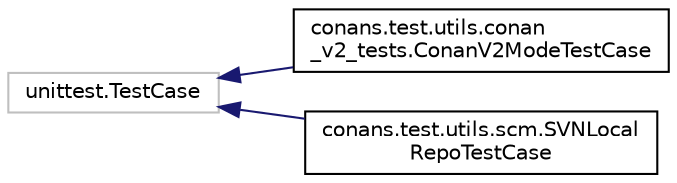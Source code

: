 digraph "Graphical Class Hierarchy"
{
 // LATEX_PDF_SIZE
  edge [fontname="Helvetica",fontsize="10",labelfontname="Helvetica",labelfontsize="10"];
  node [fontname="Helvetica",fontsize="10",shape=record];
  rankdir="LR";
  Node3068 [label="unittest.TestCase",height=0.2,width=0.4,color="grey75", fillcolor="white", style="filled",tooltip=" "];
  Node3068 -> Node0 [dir="back",color="midnightblue",fontsize="10",style="solid",fontname="Helvetica"];
  Node0 [label="conans.test.utils.conan\l_v2_tests.ConanV2ModeTestCase",height=0.2,width=0.4,color="black", fillcolor="white", style="filled",URL="$classconans_1_1test_1_1utils_1_1conan__v2__tests_1_1ConanV2ModeTestCase.html",tooltip=" "];
  Node3068 -> Node3070 [dir="back",color="midnightblue",fontsize="10",style="solid",fontname="Helvetica"];
  Node3070 [label="conans.test.utils.scm.SVNLocal\lRepoTestCase",height=0.2,width=0.4,color="black", fillcolor="white", style="filled",URL="$classconans_1_1test_1_1utils_1_1scm_1_1SVNLocalRepoTestCase.html",tooltip=" "];
}
